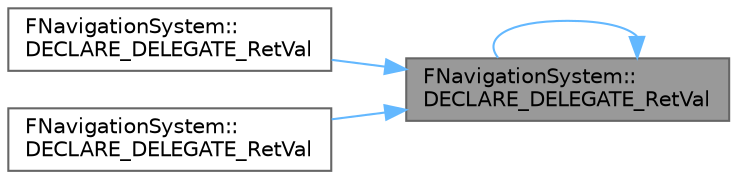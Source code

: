 digraph "FNavigationSystem::DECLARE_DELEGATE_RetVal"
{
 // INTERACTIVE_SVG=YES
 // LATEX_PDF_SIZE
  bgcolor="transparent";
  edge [fontname=Helvetica,fontsize=10,labelfontname=Helvetica,labelfontsize=10];
  node [fontname=Helvetica,fontsize=10,shape=box,height=0.2,width=0.4];
  rankdir="RL";
  Node1 [id="Node000001",label="FNavigationSystem::\lDECLARE_DELEGATE_RetVal",height=0.2,width=0.4,color="gray40", fillcolor="grey60", style="filled", fontcolor="black",tooltip=" "];
  Node1 -> Node2 [id="edge1_Node000001_Node000002",dir="back",color="steelblue1",style="solid",tooltip=" "];
  Node2 [id="Node000002",label="FNavigationSystem::\lDECLARE_DELEGATE_RetVal",height=0.2,width=0.4,color="grey40", fillcolor="white", style="filled",URL="$d0/d82/namespaceFNavigationSystem.html#a671acf853f9073020725e3818eb7fba1",tooltip=" "];
  Node1 -> Node3 [id="edge2_Node000001_Node000003",dir="back",color="steelblue1",style="solid",tooltip=" "];
  Node3 [id="Node000003",label="FNavigationSystem::\lDECLARE_DELEGATE_RetVal",height=0.2,width=0.4,color="grey40", fillcolor="white", style="filled",URL="$d0/d82/namespaceFNavigationSystem.html#a66d73f49a0b625687f43188562cd5adc",tooltip=" "];
  Node1 -> Node1 [id="edge3_Node000001_Node000001",dir="back",color="steelblue1",style="solid",tooltip=" "];
}
